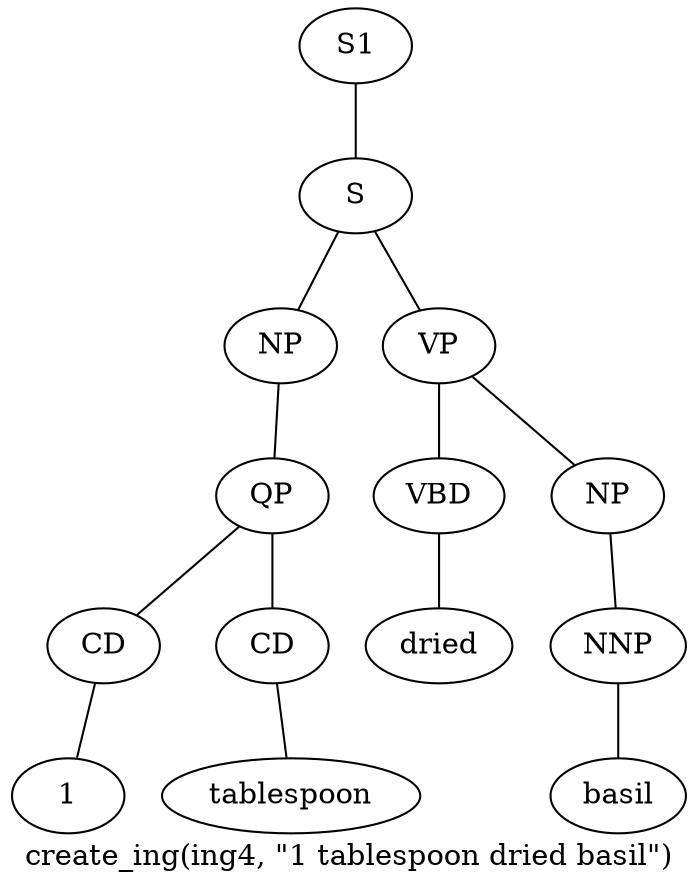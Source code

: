 graph SyntaxGraph {
	label = "create_ing(ing4, \"1 tablespoon dried basil\")";
	Node0 [label="S1"];
	Node1 [label="S"];
	Node2 [label="NP"];
	Node3 [label="QP"];
	Node4 [label="CD"];
	Node5 [label="1"];
	Node6 [label="CD"];
	Node7 [label="tablespoon"];
	Node8 [label="VP"];
	Node9 [label="VBD"];
	Node10 [label="dried"];
	Node11 [label="NP"];
	Node12 [label="NNP"];
	Node13 [label="basil"];

	Node0 -- Node1;
	Node1 -- Node2;
	Node1 -- Node8;
	Node2 -- Node3;
	Node3 -- Node4;
	Node3 -- Node6;
	Node4 -- Node5;
	Node6 -- Node7;
	Node8 -- Node9;
	Node8 -- Node11;
	Node9 -- Node10;
	Node11 -- Node12;
	Node12 -- Node13;
}